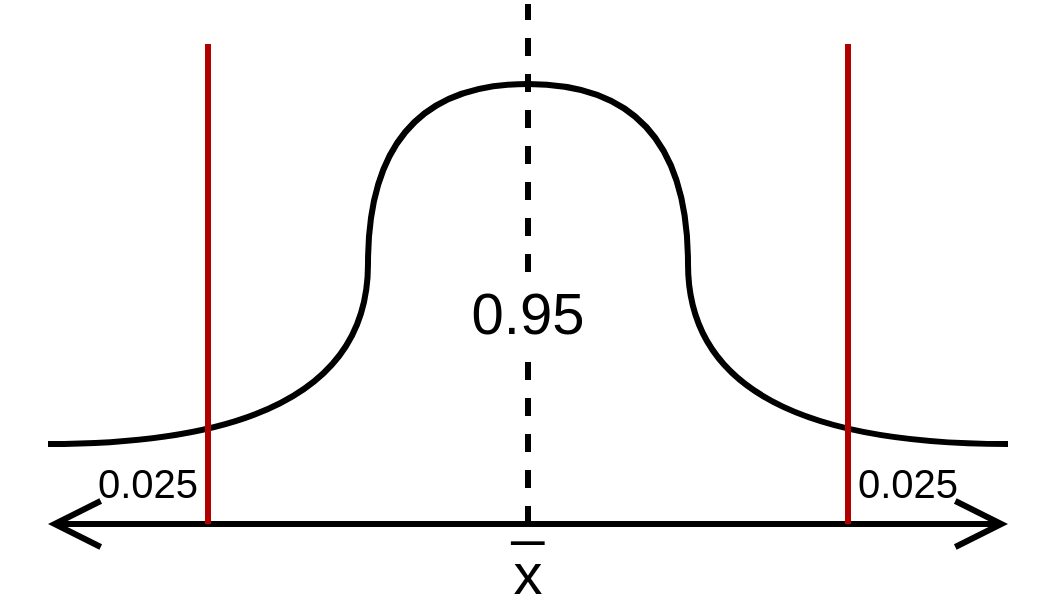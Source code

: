 <mxfile>
    <diagram id="_KJHj9stUOAHp9jfoD8i" name="Page-1">
        <mxGraphModel dx="855" dy="877" grid="1" gridSize="10" guides="1" tooltips="1" connect="1" arrows="1" fold="1" page="1" pageScale="1" pageWidth="850" pageHeight="1100" math="0" shadow="0">
            <root>
                <mxCell id="0"/>
                <mxCell id="1" parent="0"/>
                <mxCell id="2" value="" style="endArrow=open;html=1;strokeWidth=3;endFill=0;startArrow=open;startFill=0;endSize=20;startSize=20;" edge="1" parent="1">
                    <mxGeometry width="50" height="50" relative="1" as="geometry">
                        <mxPoint x="80" y="400" as="sourcePoint"/>
                        <mxPoint x="560" y="400" as="targetPoint"/>
                    </mxGeometry>
                </mxCell>
                <mxCell id="3" value="" style="endArrow=none;html=1;dashed=1;strokeWidth=3;" edge="1" parent="1">
                    <mxGeometry width="50" height="50" relative="1" as="geometry">
                        <mxPoint x="320" y="400" as="sourcePoint"/>
                        <mxPoint x="320" y="140" as="targetPoint"/>
                    </mxGeometry>
                </mxCell>
                <mxCell id="4" value="x" style="text;html=1;strokeColor=none;fillColor=none;align=center;verticalAlign=middle;whiteSpace=wrap;rounded=0;fontSize=29;" vertex="1" parent="1">
                    <mxGeometry x="290" y="410" width="60" height="30" as="geometry"/>
                </mxCell>
                <mxCell id="5" value="_" style="text;html=1;strokeColor=none;fillColor=none;align=center;verticalAlign=middle;whiteSpace=wrap;rounded=0;fontSize=29;" vertex="1" parent="1">
                    <mxGeometry x="290" y="380" width="60" height="30" as="geometry"/>
                </mxCell>
                <mxCell id="6" value="" style="endArrow=none;html=1;fontSize=29;strokeWidth=3;edgeStyle=orthogonalEdgeStyle;curved=1;" edge="1" parent="1">
                    <mxGeometry width="50" height="50" relative="1" as="geometry">
                        <mxPoint x="80" y="360" as="sourcePoint"/>
                        <mxPoint x="560" y="360" as="targetPoint"/>
                        <Array as="points">
                            <mxPoint x="240" y="360"/>
                            <mxPoint x="240" y="180"/>
                            <mxPoint x="400" y="180"/>
                            <mxPoint x="400" y="360"/>
                        </Array>
                    </mxGeometry>
                </mxCell>
                <mxCell id="7" value="" style="endArrow=none;html=1;fontSize=29;startSize=20;endSize=20;strokeWidth=3;curved=1;fillColor=#e51400;strokeColor=#B20000;" edge="1" parent="1">
                    <mxGeometry width="50" height="50" relative="1" as="geometry">
                        <mxPoint x="160" y="400" as="sourcePoint"/>
                        <mxPoint x="160" y="160" as="targetPoint"/>
                    </mxGeometry>
                </mxCell>
                <mxCell id="8" value="" style="endArrow=none;html=1;fontSize=29;startSize=20;endSize=20;strokeWidth=3;curved=1;fillColor=#e51400;strokeColor=#B20000;" edge="1" parent="1">
                    <mxGeometry width="50" height="50" relative="1" as="geometry">
                        <mxPoint x="480" y="400" as="sourcePoint"/>
                        <mxPoint x="480" y="160" as="targetPoint"/>
                    </mxGeometry>
                </mxCell>
                <mxCell id="9" value="0.95" style="text;html=1;strokeColor=none;fillColor=none;align=center;verticalAlign=middle;whiteSpace=wrap;rounded=0;fontSize=29;labelBackgroundColor=default;" vertex="1" parent="1">
                    <mxGeometry x="290" y="280" width="60" height="30" as="geometry"/>
                </mxCell>
                <mxCell id="10" value="0.025" style="text;html=1;strokeColor=none;fillColor=none;align=center;verticalAlign=middle;whiteSpace=wrap;rounded=0;fontSize=20;labelBackgroundColor=none;" vertex="1" parent="1">
                    <mxGeometry x="480" y="364" width="60" height="30" as="geometry"/>
                </mxCell>
                <mxCell id="11" value="0.025" style="text;html=1;strokeColor=none;fillColor=none;align=center;verticalAlign=middle;whiteSpace=wrap;rounded=0;fontSize=20;labelBackgroundColor=none;" vertex="1" parent="1">
                    <mxGeometry x="100" y="364" width="60" height="30" as="geometry"/>
                </mxCell>
            </root>
        </mxGraphModel>
    </diagram>
</mxfile>